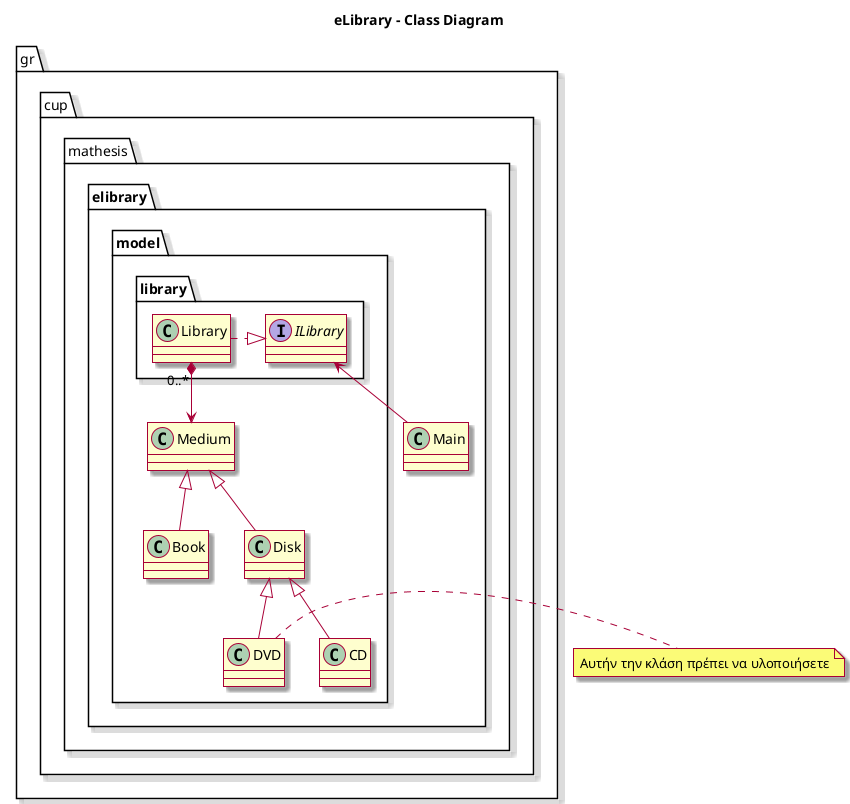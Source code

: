 @startuml

skin rose

title eLibrary - Class Diagram

package gr.cup.mathesis.elibrary.model <<Folder>> {
  class Medium
  class Book
  class Disk
  class CD
  class DVD
}

note right of DVD
    Αυτήν την κλάση πρέπει να υλοποιήσετε
end note

package gr.cup.mathesis.elibrary.model.library <<Folder>> {
  interface ILibrary
  class Library
}
package gr.cup.mathesis.elibrary <<Folder>> {
  class Main
}

Medium <|-down- Book
Medium <|-down- Disk
Disk <|-down- CD
Disk <|-down- DVD
Library "0..*" *--> Medium
Library .right.|> ILibrary
Main -up-> ILibrary

@enduml